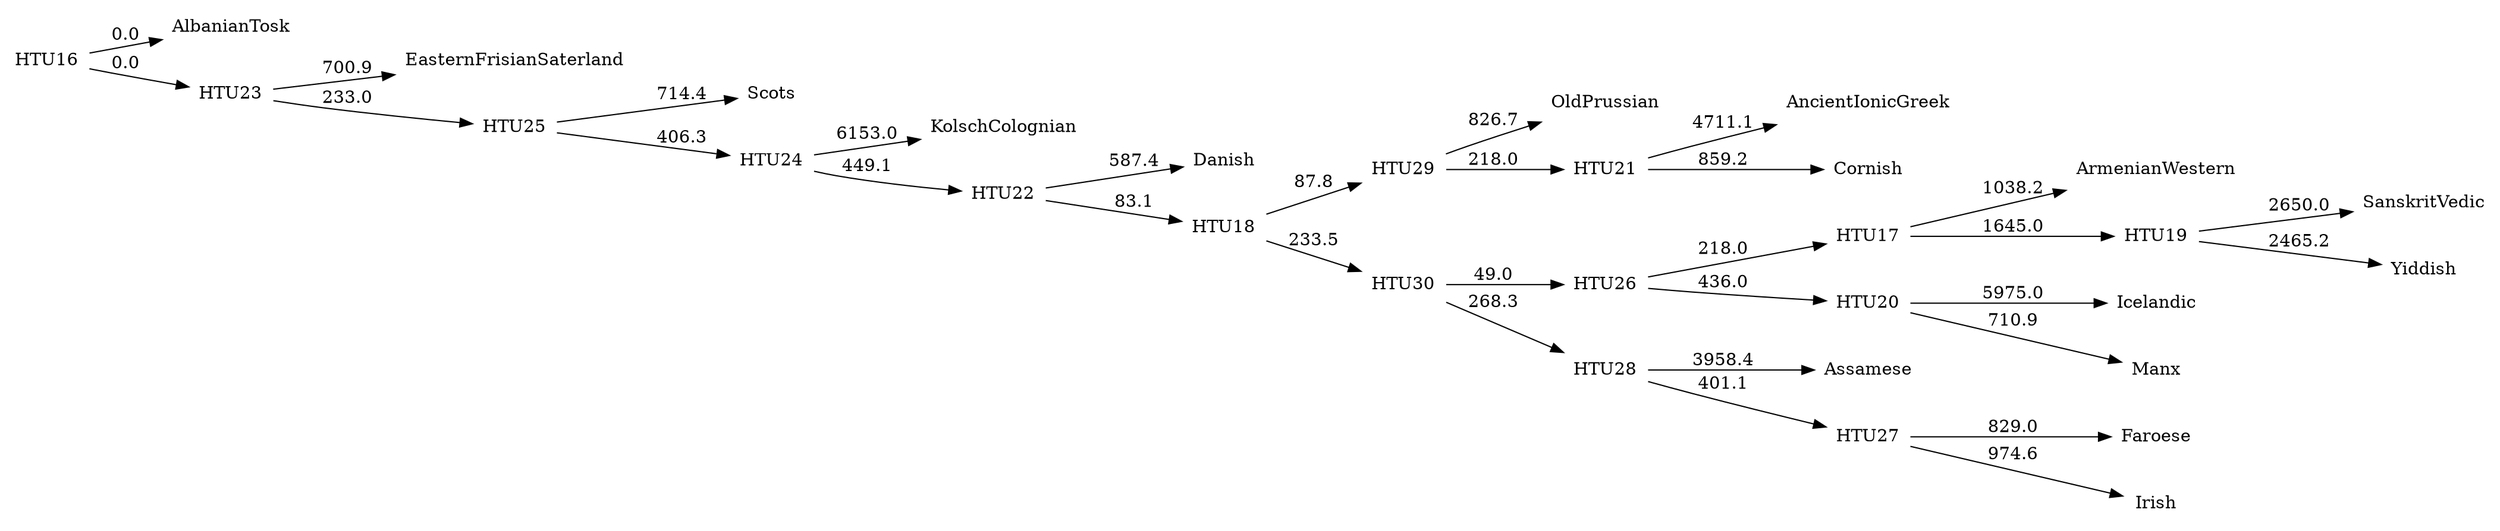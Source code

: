 digraph G {
	rankdir = LR;	edge [colorscheme=spectral11];	node [shape = none];

    0 [label=AlbanianTosk];
    1 [label=AncientIonicGreek];
    2 [label=ArmenianWestern];
    3 [label=Assamese];
    4 [label=Cornish];
    5 [label=Danish];
    6 [label=EasternFrisianSaterland];
    7 [label=Faroese];
    8 [label=Icelandic];
    9 [label=Irish];
    10 [label=KolschColognian];
    11 [label=Manx];
    12 [label=OldPrussian];
    13 [label=SanskritVedic];
    14 [label=Scots];
    15 [label=Yiddish];
    16 [label=HTU16];
    17 [label=HTU17];
    18 [label=HTU18];
    19 [label=HTU19];
    20 [label=HTU20];
    21 [label=HTU21];
    22 [label=HTU22];
    23 [label=HTU23];
    24 [label=HTU24];
    25 [label=HTU25];
    26 [label=HTU26];
    27 [label=HTU27];
    28 [label=HTU28];
    29 [label=HTU29];
    30 [label=HTU30];
    16 -> 0 [label=0.0];
    16 -> 23 [label=0.0];
    17 -> 2 [label=1038.2];
    17 -> 19 [label=1645.0];
    18 -> 29 [label=87.8];
    18 -> 30 [label=233.5];
    19 -> 13 [label=2650.0];
    19 -> 15 [label=2465.2];
    20 -> 8 [label=5975.0];
    20 -> 11 [label=710.9];
    21 -> 1 [label=4711.1];
    21 -> 4 [label=859.2];
    22 -> 5 [label=587.4];
    22 -> 18 [label=83.1];
    23 -> 6 [label=700.9];
    23 -> 25 [label=233.0];
    24 -> 10 [label=6153.0];
    24 -> 22 [label=449.1];
    25 -> 14 [label=714.4];
    25 -> 24 [label=406.3];
    26 -> 17 [label=218.0];
    26 -> 20 [label=436.0];
    27 -> 7 [label=829.0];
    27 -> 9 [label=974.6];
    28 -> 3 [label=3958.4];
    28 -> 27 [label=401.1];
    29 -> 12 [label=826.7];
    29 -> 21 [label=218.0];
    30 -> 26 [label=49.0];
    30 -> 28 [label=268.3];
}
//47929.2
digraph G {
	rankdir = LR;	edge [colorscheme=spectral11];	node [shape = none];

    0 [label=AlbanianTosk];
    1 [label=AncientIonicGreek];
    2 [label=ArmenianWestern];
    3 [label=Assamese];
    4 [label=Cornish];
    5 [label=Danish];
    6 [label=EasternFrisianSaterland];
    7 [label=Faroese];
    8 [label=Icelandic];
    9 [label=Irish];
    10 [label=KolschColognian];
    11 [label=Manx];
    12 [label=OldPrussian];
    13 [label=SanskritVedic];
    14 [label=Scots];
    15 [label=Yiddish];
    16 [label=HTU16];
    17 [label=HTU17];
    18 [label=HTU18];
    19 [label=HTU19];
    20 [label=HTU20];
    21 [label=HTU21];
    22 [label=HTU22];
    23 [label=HTU23];
    24 [label=HTU24];
    25 [label=HTU25];
    26 [label=HTU26];
    27 [label=HTU27];
    28 [label=HTU28];
    29 [label=HTU29];
    30 [label=HTU30];
    16 -> 0 [label=0.0];
    16 -> 23 [label=0.0];
    17 -> 2 [label=1038.2];
    17 -> 19 [label=1645.0];
    18 -> 29 [label=87.8];
    18 -> 30 [label=233.5];
    19 -> 13 [label=2650.0];
    19 -> 15 [label=2465.2];
    20 -> 8 [label=5975.0];
    20 -> 11 [label=710.9];
    21 -> 1 [label=4711.1];
    21 -> 4 [label=859.2];
    22 -> 5 [label=587.4];
    22 -> 18 [label=83.1];
    23 -> 6 [label=700.9];
    23 -> 25 [label=233.0];
    24 -> 10 [label=6153.0];
    24 -> 22 [label=449.1];
    25 -> 14 [label=714.4];
    25 -> 24 [label=406.3];
    26 -> 17 [label=218.0];
    26 -> 20 [label=436.0];
    27 -> 7 [label=829.0];
    27 -> 9 [label=974.6];
    28 -> 3 [label=3958.4];
    28 -> 27 [label=401.1];
    29 -> 12 [label=826.7];
    29 -> 21 [label=218.0];
    30 -> 26 [label=49.0];
    30 -> 28 [label=268.3];
}
//47929.2
